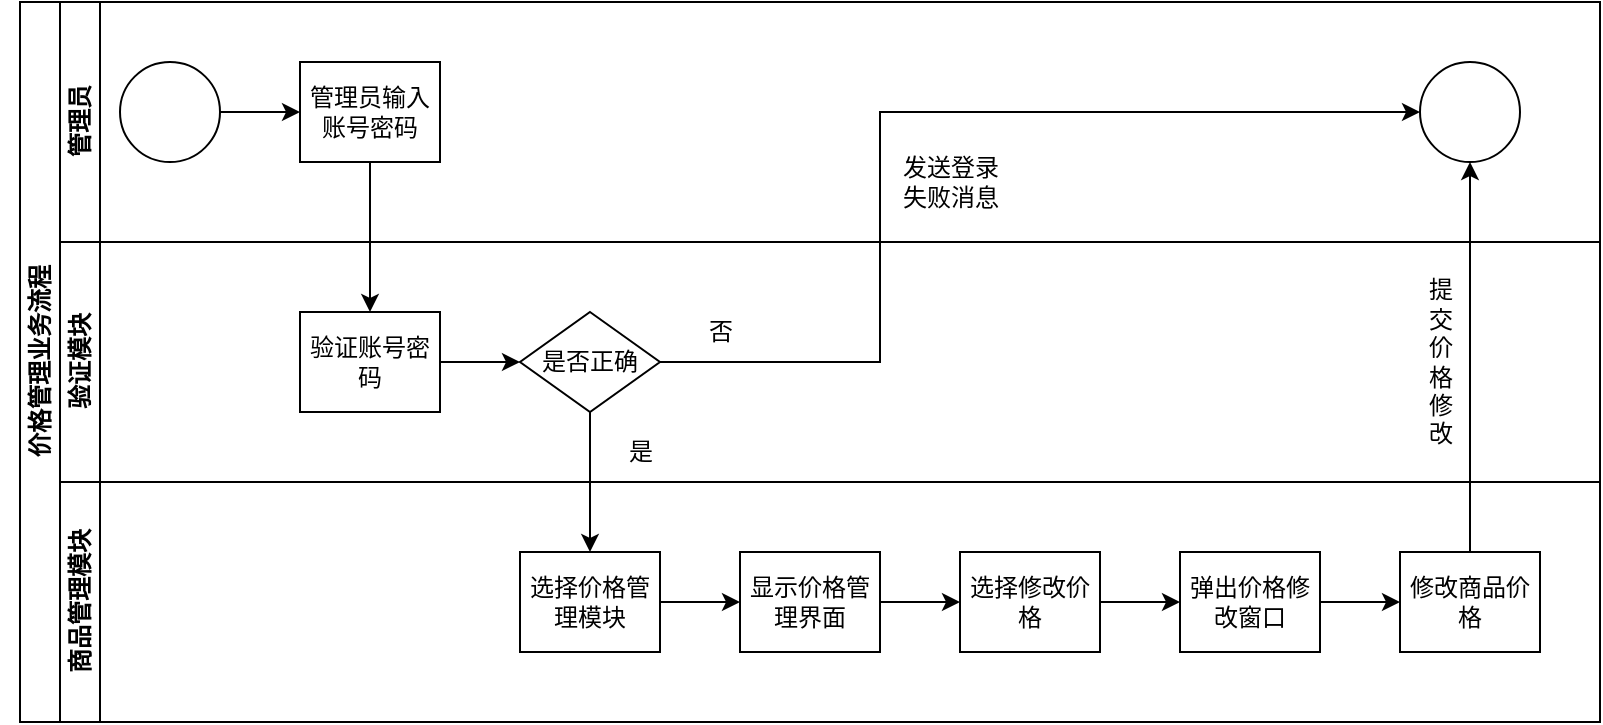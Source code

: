 <mxfile version="21.1.8" type="device">
  <diagram name="第 1 页" id="g4cSEkr3FwWJi9sQnof1">
    <mxGraphModel dx="993" dy="581" grid="1" gridSize="10" guides="1" tooltips="1" connect="1" arrows="1" fold="1" page="1" pageScale="1" pageWidth="827" pageHeight="1169" math="0" shadow="0">
      <root>
        <mxCell id="0" />
        <mxCell id="1" parent="0" />
        <mxCell id="xDytjCe8XtqU--p5mrni-1" value="&lt;p class=&quot;MsoNormal&quot;&gt;&lt;font face=&quot;宋体&quot;&gt;价格管理&lt;/font&gt;&lt;font face=&quot;宋体&quot;&gt;业务流程&lt;/font&gt;&lt;/p&gt;" style="swimlane;childLayout=stackLayout;resizeParent=1;resizeParentMax=0;horizontal=0;startSize=20;horizontalStack=0;html=1;" vertex="1" parent="1">
          <mxGeometry x="30" y="30" width="790" height="360" as="geometry" />
        </mxCell>
        <mxCell id="xDytjCe8XtqU--p5mrni-2" value="管理员" style="swimlane;startSize=20;horizontal=0;html=1;" vertex="1" parent="xDytjCe8XtqU--p5mrni-1">
          <mxGeometry x="20" width="770" height="120" as="geometry">
            <mxRectangle x="20" width="460" height="30" as="alternateBounds" />
          </mxGeometry>
        </mxCell>
        <mxCell id="xDytjCe8XtqU--p5mrni-8" value="" style="ellipse;whiteSpace=wrap;html=1;aspect=fixed;" vertex="1" parent="xDytjCe8XtqU--p5mrni-2">
          <mxGeometry x="30" y="30" width="50" height="50" as="geometry" />
        </mxCell>
        <mxCell id="xDytjCe8XtqU--p5mrni-14" value="管理员输入账号密码" style="rounded=0;whiteSpace=wrap;html=1;" vertex="1" parent="xDytjCe8XtqU--p5mrni-2">
          <mxGeometry x="120" y="30" width="70" height="50" as="geometry" />
        </mxCell>
        <mxCell id="xDytjCe8XtqU--p5mrni-9" value="" style="endArrow=classic;html=1;rounded=0;exitX=1;exitY=0.5;exitDx=0;exitDy=0;entryX=0;entryY=0.5;entryDx=0;entryDy=0;" edge="1" parent="xDytjCe8XtqU--p5mrni-2" source="xDytjCe8XtqU--p5mrni-8" target="xDytjCe8XtqU--p5mrni-14">
          <mxGeometry width="50" height="50" relative="1" as="geometry">
            <mxPoint x="450" y="290" as="sourcePoint" />
            <mxPoint x="200" y="115" as="targetPoint" />
          </mxGeometry>
        </mxCell>
        <mxCell id="xDytjCe8XtqU--p5mrni-38" value="" style="ellipse;whiteSpace=wrap;html=1;aspect=fixed;" vertex="1" parent="xDytjCe8XtqU--p5mrni-2">
          <mxGeometry x="680" y="30" width="50" height="50" as="geometry" />
        </mxCell>
        <mxCell id="xDytjCe8XtqU--p5mrni-43" value="发送登录&lt;br&gt;失败消息" style="text;html=1;align=center;verticalAlign=middle;resizable=0;points=[];autosize=1;strokeColor=none;fillColor=none;" vertex="1" parent="xDytjCe8XtqU--p5mrni-2">
          <mxGeometry x="410" y="70" width="70" height="40" as="geometry" />
        </mxCell>
        <mxCell id="xDytjCe8XtqU--p5mrni-3" value="验证模块" style="swimlane;startSize=20;horizontal=0;html=1;" vertex="1" parent="xDytjCe8XtqU--p5mrni-1">
          <mxGeometry x="20" y="120" width="770" height="120" as="geometry" />
        </mxCell>
        <mxCell id="xDytjCe8XtqU--p5mrni-15" value="验证账号密码" style="rounded=0;whiteSpace=wrap;html=1;" vertex="1" parent="xDytjCe8XtqU--p5mrni-3">
          <mxGeometry x="120" y="35" width="70" height="50" as="geometry" />
        </mxCell>
        <mxCell id="xDytjCe8XtqU--p5mrni-18" value="是否正确" style="rhombus;whiteSpace=wrap;html=1;" vertex="1" parent="xDytjCe8XtqU--p5mrni-3">
          <mxGeometry x="230" y="35" width="70" height="50" as="geometry" />
        </mxCell>
        <mxCell id="xDytjCe8XtqU--p5mrni-17" value="" style="endArrow=classic;html=1;rounded=0;exitX=1;exitY=0.5;exitDx=0;exitDy=0;entryX=0;entryY=0.5;entryDx=0;entryDy=0;" edge="1" parent="xDytjCe8XtqU--p5mrni-3" source="xDytjCe8XtqU--p5mrni-15" target="xDytjCe8XtqU--p5mrni-18">
          <mxGeometry width="50" height="50" relative="1" as="geometry">
            <mxPoint x="390" y="90" as="sourcePoint" />
            <mxPoint x="260" y="55" as="targetPoint" />
          </mxGeometry>
        </mxCell>
        <mxCell id="xDytjCe8XtqU--p5mrni-33" value="是" style="text;html=1;align=center;verticalAlign=middle;resizable=0;points=[];autosize=1;strokeColor=none;fillColor=none;" vertex="1" parent="xDytjCe8XtqU--p5mrni-3">
          <mxGeometry x="270" y="90" width="40" height="30" as="geometry" />
        </mxCell>
        <mxCell id="xDytjCe8XtqU--p5mrni-42" value="否" style="text;html=1;align=center;verticalAlign=middle;resizable=0;points=[];autosize=1;strokeColor=none;fillColor=none;" vertex="1" parent="xDytjCe8XtqU--p5mrni-3">
          <mxGeometry x="310" y="30" width="40" height="30" as="geometry" />
        </mxCell>
        <mxCell id="xDytjCe8XtqU--p5mrni-59" value="提&lt;br&gt;交&lt;br&gt;价&lt;br&gt;格&lt;br&gt;修&lt;br&gt;改" style="text;html=1;align=center;verticalAlign=middle;resizable=0;points=[];autosize=1;strokeColor=none;fillColor=none;" vertex="1" parent="xDytjCe8XtqU--p5mrni-3">
          <mxGeometry x="670" y="10" width="40" height="100" as="geometry" />
        </mxCell>
        <mxCell id="xDytjCe8XtqU--p5mrni-16" value="" style="endArrow=classic;html=1;rounded=0;exitX=0.5;exitY=1;exitDx=0;exitDy=0;entryX=0.5;entryY=0;entryDx=0;entryDy=0;" edge="1" parent="xDytjCe8XtqU--p5mrni-1" source="xDytjCe8XtqU--p5mrni-14" target="xDytjCe8XtqU--p5mrni-15">
          <mxGeometry width="50" height="50" relative="1" as="geometry">
            <mxPoint x="410" y="220" as="sourcePoint" />
            <mxPoint x="460" y="170" as="targetPoint" />
          </mxGeometry>
        </mxCell>
        <mxCell id="xDytjCe8XtqU--p5mrni-4" value="商品管理模块" style="swimlane;startSize=20;horizontal=0;html=1;" vertex="1" parent="xDytjCe8XtqU--p5mrni-1">
          <mxGeometry x="20" y="240" width="770" height="120" as="geometry" />
        </mxCell>
        <mxCell id="xDytjCe8XtqU--p5mrni-60" style="edgeStyle=orthogonalEdgeStyle;rounded=0;orthogonalLoop=1;jettySize=auto;html=1;exitX=1;exitY=0.5;exitDx=0;exitDy=0;entryX=0;entryY=0.5;entryDx=0;entryDy=0;" edge="1" parent="xDytjCe8XtqU--p5mrni-4" source="xDytjCe8XtqU--p5mrni-24" target="xDytjCe8XtqU--p5mrni-51">
          <mxGeometry relative="1" as="geometry" />
        </mxCell>
        <mxCell id="xDytjCe8XtqU--p5mrni-24" value="选择价格管理模块" style="rounded=0;whiteSpace=wrap;html=1;" vertex="1" parent="xDytjCe8XtqU--p5mrni-4">
          <mxGeometry x="230" y="35" width="70" height="50" as="geometry" />
        </mxCell>
        <mxCell id="xDytjCe8XtqU--p5mrni-62" style="edgeStyle=orthogonalEdgeStyle;rounded=0;orthogonalLoop=1;jettySize=auto;html=1;exitX=1;exitY=0.5;exitDx=0;exitDy=0;entryX=0;entryY=0.5;entryDx=0;entryDy=0;" edge="1" parent="xDytjCe8XtqU--p5mrni-4" source="xDytjCe8XtqU--p5mrni-30" target="xDytjCe8XtqU--p5mrni-54">
          <mxGeometry relative="1" as="geometry" />
        </mxCell>
        <mxCell id="xDytjCe8XtqU--p5mrni-30" value="选择修改价格" style="rounded=0;whiteSpace=wrap;html=1;" vertex="1" parent="xDytjCe8XtqU--p5mrni-4">
          <mxGeometry x="450" y="35" width="70" height="50" as="geometry" />
        </mxCell>
        <mxCell id="xDytjCe8XtqU--p5mrni-61" style="edgeStyle=orthogonalEdgeStyle;rounded=0;orthogonalLoop=1;jettySize=auto;html=1;exitX=1;exitY=0.5;exitDx=0;exitDy=0;entryX=0;entryY=0.5;entryDx=0;entryDy=0;" edge="1" parent="xDytjCe8XtqU--p5mrni-4" source="xDytjCe8XtqU--p5mrni-51" target="xDytjCe8XtqU--p5mrni-30">
          <mxGeometry relative="1" as="geometry" />
        </mxCell>
        <mxCell id="xDytjCe8XtqU--p5mrni-51" value="显示价格管理界面" style="rounded=0;whiteSpace=wrap;html=1;" vertex="1" parent="xDytjCe8XtqU--p5mrni-4">
          <mxGeometry x="340" y="35" width="70" height="50" as="geometry" />
        </mxCell>
        <mxCell id="xDytjCe8XtqU--p5mrni-63" style="edgeStyle=orthogonalEdgeStyle;rounded=0;orthogonalLoop=1;jettySize=auto;html=1;exitX=1;exitY=0.5;exitDx=0;exitDy=0;entryX=0;entryY=0.5;entryDx=0;entryDy=0;" edge="1" parent="xDytjCe8XtqU--p5mrni-4" source="xDytjCe8XtqU--p5mrni-54" target="xDytjCe8XtqU--p5mrni-57">
          <mxGeometry relative="1" as="geometry" />
        </mxCell>
        <mxCell id="xDytjCe8XtqU--p5mrni-54" value="弹出价格修改窗口" style="rounded=0;whiteSpace=wrap;html=1;" vertex="1" parent="xDytjCe8XtqU--p5mrni-4">
          <mxGeometry x="560" y="35" width="70" height="50" as="geometry" />
        </mxCell>
        <mxCell id="xDytjCe8XtqU--p5mrni-57" value="修改商品价格" style="rounded=0;whiteSpace=wrap;html=1;" vertex="1" parent="xDytjCe8XtqU--p5mrni-4">
          <mxGeometry x="670" y="35" width="70" height="50" as="geometry" />
        </mxCell>
        <mxCell id="xDytjCe8XtqU--p5mrni-29" style="edgeStyle=orthogonalEdgeStyle;rounded=0;orthogonalLoop=1;jettySize=auto;html=1;entryX=0.5;entryY=0;entryDx=0;entryDy=0;" edge="1" parent="xDytjCe8XtqU--p5mrni-1" source="xDytjCe8XtqU--p5mrni-18" target="xDytjCe8XtqU--p5mrni-24">
          <mxGeometry relative="1" as="geometry" />
        </mxCell>
        <mxCell id="xDytjCe8XtqU--p5mrni-41" value="" style="endArrow=classic;html=1;rounded=0;exitX=1;exitY=0.5;exitDx=0;exitDy=0;entryX=0;entryY=0.5;entryDx=0;entryDy=0;" edge="1" parent="xDytjCe8XtqU--p5mrni-1" source="xDytjCe8XtqU--p5mrni-18" target="xDytjCe8XtqU--p5mrni-38">
          <mxGeometry width="50" height="50" relative="1" as="geometry">
            <mxPoint x="470" y="260" as="sourcePoint" />
            <mxPoint x="450" y="180" as="targetPoint" />
            <Array as="points">
              <mxPoint x="430" y="180" />
              <mxPoint x="430" y="55" />
            </Array>
          </mxGeometry>
        </mxCell>
        <mxCell id="xDytjCe8XtqU--p5mrni-58" style="edgeStyle=orthogonalEdgeStyle;rounded=0;orthogonalLoop=1;jettySize=auto;html=1;entryX=0.5;entryY=1;entryDx=0;entryDy=0;" edge="1" parent="xDytjCe8XtqU--p5mrni-1" source="xDytjCe8XtqU--p5mrni-57" target="xDytjCe8XtqU--p5mrni-38">
          <mxGeometry relative="1" as="geometry" />
        </mxCell>
      </root>
    </mxGraphModel>
  </diagram>
</mxfile>
